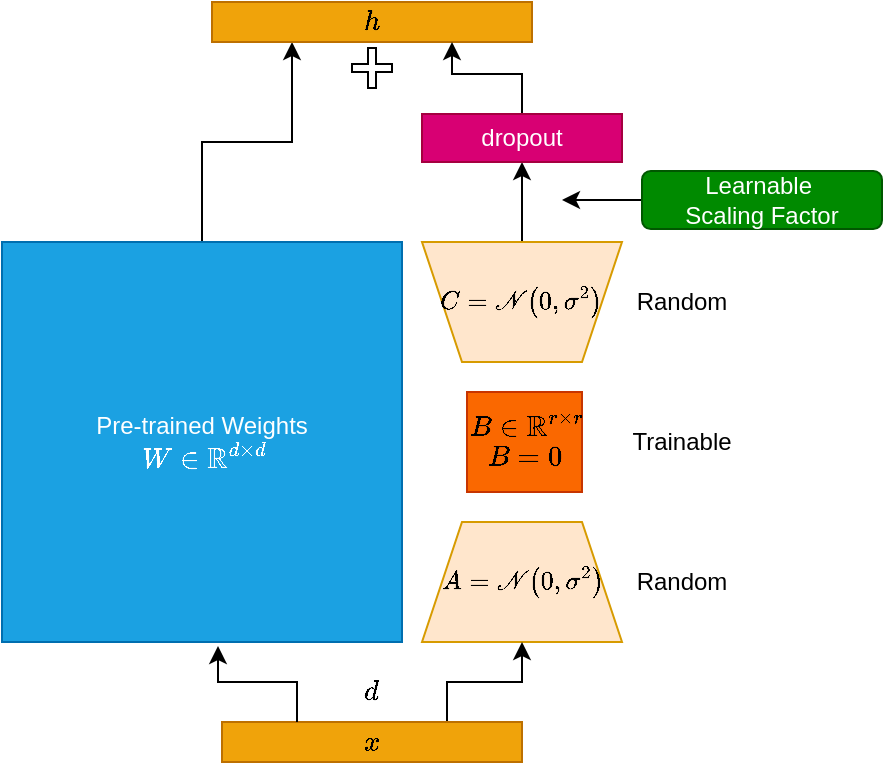<mxfile version="24.9.0">
  <diagram name="Page-1" id="4RydnSlm2Bo6jvTgYbme">
    <mxGraphModel dx="1026" dy="687" grid="0" gridSize="10" guides="1" tooltips="1" connect="1" arrows="1" fold="1" page="1" pageScale="1" pageWidth="850" pageHeight="1100" math="1" shadow="0">
      <root>
        <mxCell id="0" />
        <mxCell id="1" parent="0" />
        <mxCell id="sGK2Q0E5FIuaNvVjiQ-d-22" style="edgeStyle=orthogonalEdgeStyle;rounded=0;orthogonalLoop=1;jettySize=auto;html=1;exitX=0.5;exitY=0;exitDx=0;exitDy=0;entryX=0.25;entryY=1;entryDx=0;entryDy=0;" edge="1" parent="1" source="sGK2Q0E5FIuaNvVjiQ-d-1" target="sGK2Q0E5FIuaNvVjiQ-d-11">
          <mxGeometry relative="1" as="geometry" />
        </mxCell>
        <mxCell id="sGK2Q0E5FIuaNvVjiQ-d-1" value="&lt;div&gt;Pre-trained Weights&lt;/div&gt;&lt;div&gt;&amp;nbsp;`W \in \mathbb{R}^{d \times d}`&lt;/div&gt;" style="whiteSpace=wrap;html=1;aspect=fixed;fillColor=#1ba1e2;fontColor=#ffffff;strokeColor=#006EAF;" vertex="1" parent="1">
          <mxGeometry x="70" y="170" width="200" height="200" as="geometry" />
        </mxCell>
        <mxCell id="sGK2Q0E5FIuaNvVjiQ-d-2" value="&lt;font style=&quot;font-size: 11px;&quot;&gt;`&amp;nbsp; A=\mathcal{N}(0, \sigma^2)`&lt;/font&gt;" style="shape=trapezoid;perimeter=trapezoidPerimeter;whiteSpace=wrap;html=1;fixedSize=1;fillColor=#ffe6cc;strokeColor=#d79b00;" vertex="1" parent="1">
          <mxGeometry x="280" y="310" width="100" height="60" as="geometry" />
        </mxCell>
        <mxCell id="sGK2Q0E5FIuaNvVjiQ-d-34" style="edgeStyle=orthogonalEdgeStyle;rounded=0;orthogonalLoop=1;jettySize=auto;html=1;exitX=0.5;exitY=1;exitDx=0;exitDy=0;entryX=0.5;entryY=1;entryDx=0;entryDy=0;" edge="1" parent="1" source="sGK2Q0E5FIuaNvVjiQ-d-3" target="sGK2Q0E5FIuaNvVjiQ-d-33">
          <mxGeometry relative="1" as="geometry" />
        </mxCell>
        <mxCell id="sGK2Q0E5FIuaNvVjiQ-d-3" value="" style="shape=trapezoid;perimeter=trapezoidPerimeter;whiteSpace=wrap;html=1;fixedSize=1;rotation=-180;fillColor=#ffe6cc;strokeColor=#d79b00;" vertex="1" parent="1">
          <mxGeometry x="280" y="170" width="100" height="60" as="geometry" />
        </mxCell>
        <mxCell id="sGK2Q0E5FIuaNvVjiQ-d-5" value="`B \in \mathbb{R}^{r \times r}`&lt;br&gt;&lt;div&gt;`B = 0`&lt;/div&gt;" style="rounded=0;whiteSpace=wrap;html=1;fillColor=#fa6800;fontColor=#000000;strokeColor=#C73500;" vertex="1" parent="1">
          <mxGeometry x="302.5" y="245" width="57.5" height="50" as="geometry" />
        </mxCell>
        <mxCell id="sGK2Q0E5FIuaNvVjiQ-d-25" style="edgeStyle=orthogonalEdgeStyle;rounded=0;orthogonalLoop=1;jettySize=auto;html=1;exitX=0.75;exitY=0;exitDx=0;exitDy=0;entryX=0.5;entryY=1;entryDx=0;entryDy=0;" edge="1" parent="1" source="sGK2Q0E5FIuaNvVjiQ-d-8" target="sGK2Q0E5FIuaNvVjiQ-d-2">
          <mxGeometry relative="1" as="geometry" />
        </mxCell>
        <mxCell id="sGK2Q0E5FIuaNvVjiQ-d-8" value="`x`" style="rounded=0;whiteSpace=wrap;html=1;fillColor=#f0a30a;strokeColor=#BD7000;fontColor=#000000;" vertex="1" parent="1">
          <mxGeometry x="180" y="410" width="150" height="20" as="geometry" />
        </mxCell>
        <mxCell id="sGK2Q0E5FIuaNvVjiQ-d-11" value="`h`" style="rounded=0;whiteSpace=wrap;html=1;fillColor=#f0a30a;strokeColor=#BD7000;fontColor=#000000;" vertex="1" parent="1">
          <mxGeometry x="175" y="50" width="160" height="20" as="geometry" />
        </mxCell>
        <mxCell id="sGK2Q0E5FIuaNvVjiQ-d-17" value="&lt;font style=&quot;font-size: 11px;&quot;&gt;`&amp;nbsp; C=\mathcal{N}(0, \sigma^2)`&lt;/font&gt;" style="text;html=1;align=center;verticalAlign=middle;whiteSpace=wrap;rounded=0;" vertex="1" parent="1">
          <mxGeometry x="300" y="185" width="60" height="30" as="geometry" />
        </mxCell>
        <mxCell id="sGK2Q0E5FIuaNvVjiQ-d-18" value="" style="shape=cross;whiteSpace=wrap;html=1;" vertex="1" parent="1">
          <mxGeometry x="245" y="73" width="20" height="20" as="geometry" />
        </mxCell>
        <mxCell id="sGK2Q0E5FIuaNvVjiQ-d-24" style="edgeStyle=orthogonalEdgeStyle;rounded=0;orthogonalLoop=1;jettySize=auto;html=1;exitX=0.25;exitY=0;exitDx=0;exitDy=0;entryX=0.54;entryY=1.01;entryDx=0;entryDy=0;entryPerimeter=0;" edge="1" parent="1" source="sGK2Q0E5FIuaNvVjiQ-d-8" target="sGK2Q0E5FIuaNvVjiQ-d-1">
          <mxGeometry relative="1" as="geometry" />
        </mxCell>
        <mxCell id="sGK2Q0E5FIuaNvVjiQ-d-28" style="edgeStyle=orthogonalEdgeStyle;rounded=0;orthogonalLoop=1;jettySize=auto;html=1;exitX=0;exitY=0.5;exitDx=0;exitDy=0;" edge="1" parent="1" source="sGK2Q0E5FIuaNvVjiQ-d-27">
          <mxGeometry relative="1" as="geometry">
            <mxPoint x="350" y="149" as="targetPoint" />
          </mxGeometry>
        </mxCell>
        <mxCell id="sGK2Q0E5FIuaNvVjiQ-d-27" value="&lt;div&gt;Learnable&amp;nbsp;&lt;/div&gt;&lt;div&gt;Scaling Factor&lt;/div&gt;" style="rounded=1;whiteSpace=wrap;html=1;fillColor=#008a00;fontColor=#ffffff;strokeColor=#005700;" vertex="1" parent="1">
          <mxGeometry x="390" y="134.5" width="120" height="29" as="geometry" />
        </mxCell>
        <mxCell id="sGK2Q0E5FIuaNvVjiQ-d-29" value="Random" style="text;html=1;align=center;verticalAlign=middle;whiteSpace=wrap;rounded=0;" vertex="1" parent="1">
          <mxGeometry x="380" y="325" width="60" height="30" as="geometry" />
        </mxCell>
        <mxCell id="sGK2Q0E5FIuaNvVjiQ-d-30" value="Trainable" style="text;html=1;align=center;verticalAlign=middle;whiteSpace=wrap;rounded=0;" vertex="1" parent="1">
          <mxGeometry x="380" y="255" width="60" height="30" as="geometry" />
        </mxCell>
        <mxCell id="sGK2Q0E5FIuaNvVjiQ-d-31" value="Random" style="text;html=1;align=center;verticalAlign=middle;whiteSpace=wrap;rounded=0;" vertex="1" parent="1">
          <mxGeometry x="380" y="185" width="60" height="30" as="geometry" />
        </mxCell>
        <mxCell id="sGK2Q0E5FIuaNvVjiQ-d-32" value="`d`" style="text;html=1;align=center;verticalAlign=middle;whiteSpace=wrap;rounded=0;" vertex="1" parent="1">
          <mxGeometry x="225" y="380" width="60" height="30" as="geometry" />
        </mxCell>
        <mxCell id="sGK2Q0E5FIuaNvVjiQ-d-38" style="edgeStyle=orthogonalEdgeStyle;rounded=0;orthogonalLoop=1;jettySize=auto;html=1;exitX=0.5;exitY=0;exitDx=0;exitDy=0;entryX=0.75;entryY=1;entryDx=0;entryDy=0;" edge="1" parent="1" source="sGK2Q0E5FIuaNvVjiQ-d-33" target="sGK2Q0E5FIuaNvVjiQ-d-11">
          <mxGeometry relative="1" as="geometry" />
        </mxCell>
        <mxCell id="sGK2Q0E5FIuaNvVjiQ-d-33" value="dropout" style="rounded=0;whiteSpace=wrap;html=1;fillColor=#d80073;fontColor=#ffffff;strokeColor=#A50040;" vertex="1" parent="1">
          <mxGeometry x="280" y="106" width="100" height="24" as="geometry" />
        </mxCell>
      </root>
    </mxGraphModel>
  </diagram>
</mxfile>
